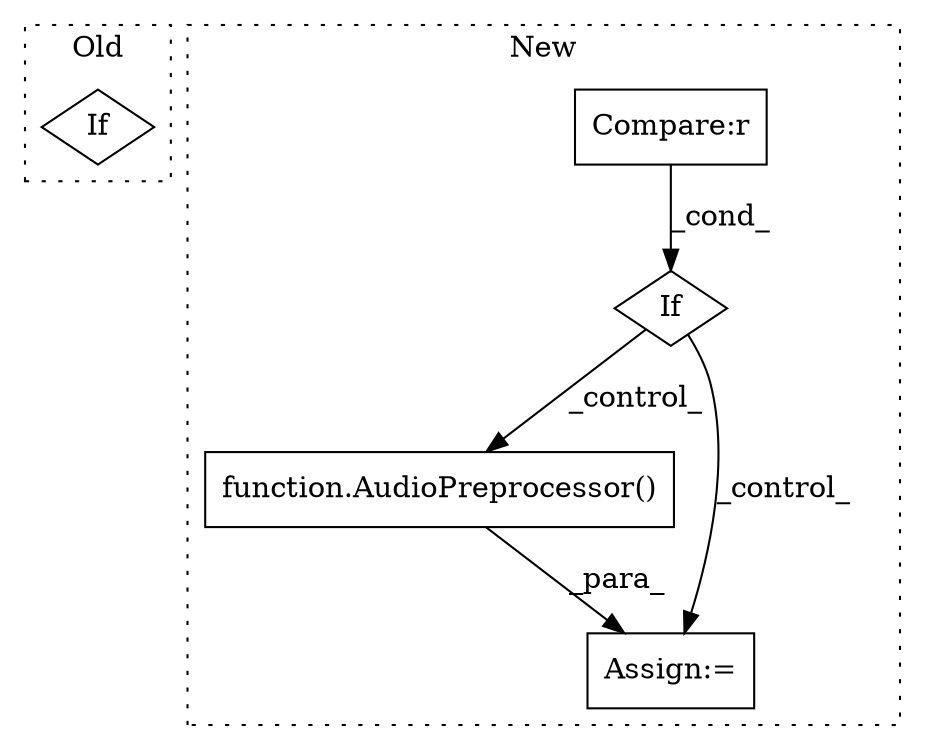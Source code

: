 digraph G {
subgraph cluster0 {
1 [label="If" a="96" s="967" l="3" shape="diamond"];
label = "Old";
style="dotted";
}
subgraph cluster1 {
2 [label="function.AudioPreprocessor()" a="75" s="873" l="67" shape="box"];
3 [label="If" a="96" s="831" l="3" shape="diamond"];
4 [label="Compare:r" a="40" s="834" l="15" shape="box"];
5 [label="Assign:=" a="68" s="870" l="3" shape="box"];
label = "New";
style="dotted";
}
2 -> 5 [label="_para_"];
3 -> 2 [label="_control_"];
3 -> 5 [label="_control_"];
4 -> 3 [label="_cond_"];
}